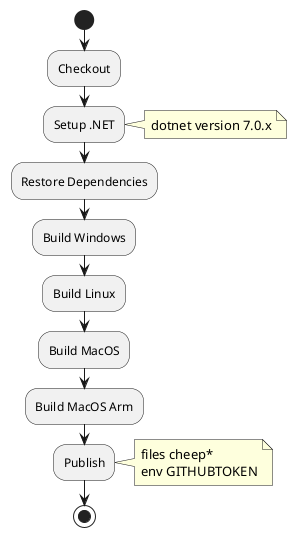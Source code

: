 @startuml ReleaseChirp
start
:Checkout;
:Setup .NET;
note right: dotnet version 7.0.x
:Restore Dependencies;
:Build Windows;
:Build Linux;
:Build MacOS;
:Build MacOS Arm;
:Publish;
note right
    files cheep*
    env GITHUBTOKEN
end note
stop
@enduml